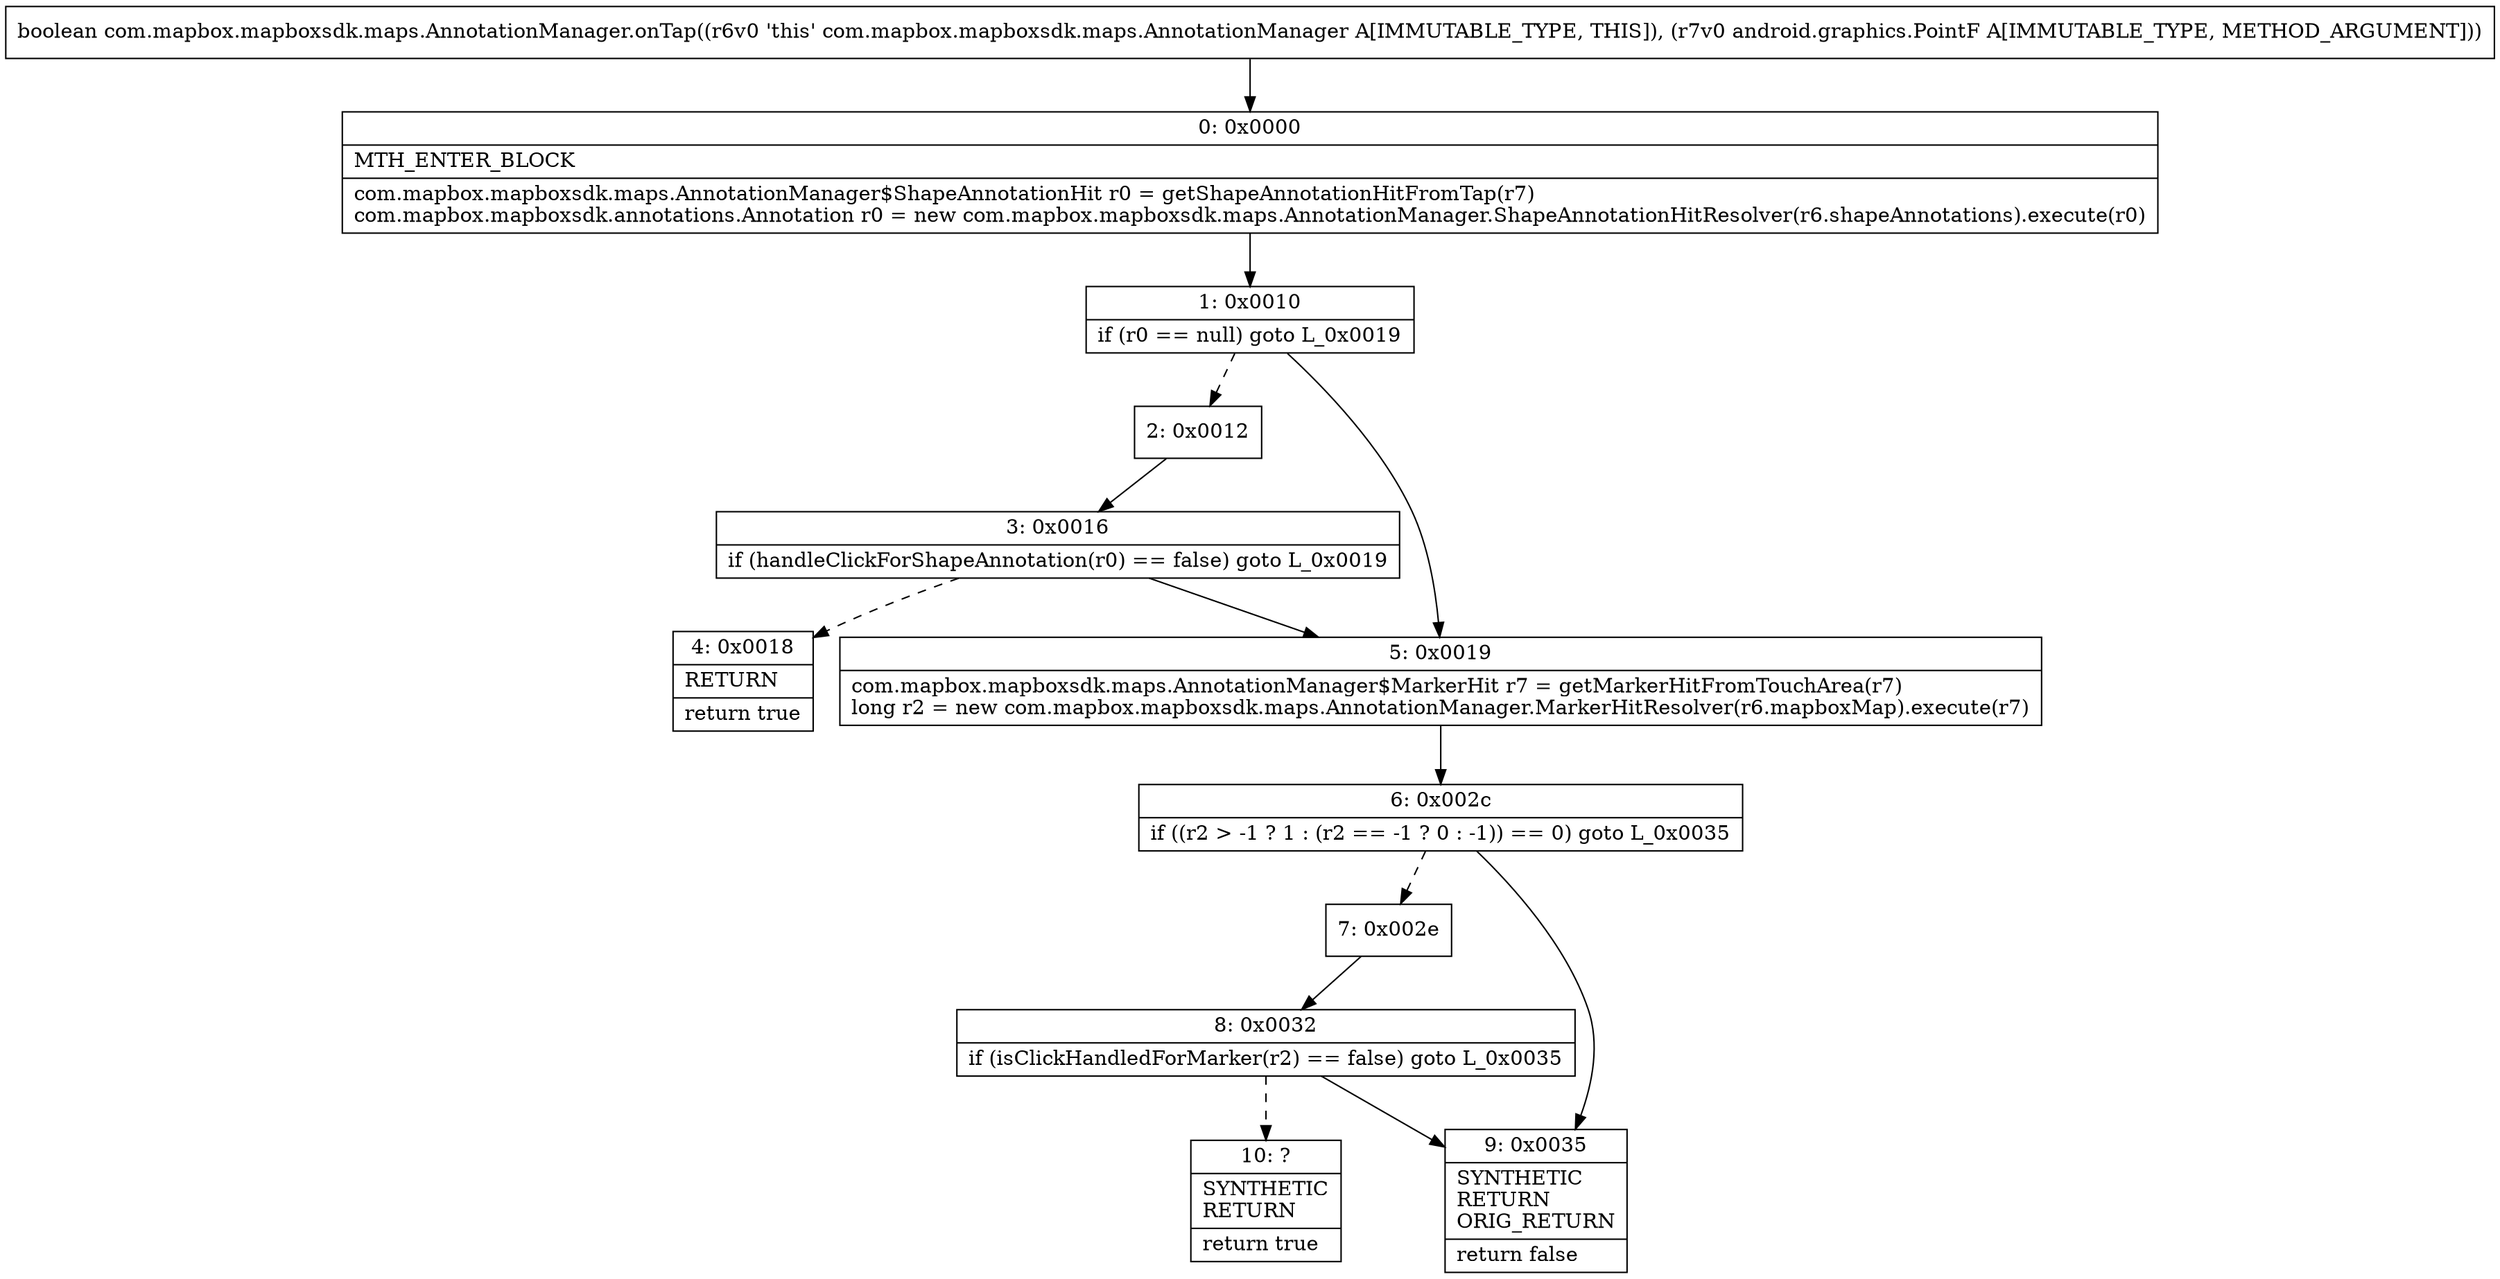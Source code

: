 digraph "CFG forcom.mapbox.mapboxsdk.maps.AnnotationManager.onTap(Landroid\/graphics\/PointF;)Z" {
Node_0 [shape=record,label="{0\:\ 0x0000|MTH_ENTER_BLOCK\l|com.mapbox.mapboxsdk.maps.AnnotationManager$ShapeAnnotationHit r0 = getShapeAnnotationHitFromTap(r7)\lcom.mapbox.mapboxsdk.annotations.Annotation r0 = new com.mapbox.mapboxsdk.maps.AnnotationManager.ShapeAnnotationHitResolver(r6.shapeAnnotations).execute(r0)\l}"];
Node_1 [shape=record,label="{1\:\ 0x0010|if (r0 == null) goto L_0x0019\l}"];
Node_2 [shape=record,label="{2\:\ 0x0012}"];
Node_3 [shape=record,label="{3\:\ 0x0016|if (handleClickForShapeAnnotation(r0) == false) goto L_0x0019\l}"];
Node_4 [shape=record,label="{4\:\ 0x0018|RETURN\l|return true\l}"];
Node_5 [shape=record,label="{5\:\ 0x0019|com.mapbox.mapboxsdk.maps.AnnotationManager$MarkerHit r7 = getMarkerHitFromTouchArea(r7)\llong r2 = new com.mapbox.mapboxsdk.maps.AnnotationManager.MarkerHitResolver(r6.mapboxMap).execute(r7)\l}"];
Node_6 [shape=record,label="{6\:\ 0x002c|if ((r2 \> \-1 ? 1 : (r2 == \-1 ? 0 : \-1)) == 0) goto L_0x0035\l}"];
Node_7 [shape=record,label="{7\:\ 0x002e}"];
Node_8 [shape=record,label="{8\:\ 0x0032|if (isClickHandledForMarker(r2) == false) goto L_0x0035\l}"];
Node_9 [shape=record,label="{9\:\ 0x0035|SYNTHETIC\lRETURN\lORIG_RETURN\l|return false\l}"];
Node_10 [shape=record,label="{10\:\ ?|SYNTHETIC\lRETURN\l|return true\l}"];
MethodNode[shape=record,label="{boolean com.mapbox.mapboxsdk.maps.AnnotationManager.onTap((r6v0 'this' com.mapbox.mapboxsdk.maps.AnnotationManager A[IMMUTABLE_TYPE, THIS]), (r7v0 android.graphics.PointF A[IMMUTABLE_TYPE, METHOD_ARGUMENT])) }"];
MethodNode -> Node_0;
Node_0 -> Node_1;
Node_1 -> Node_2[style=dashed];
Node_1 -> Node_5;
Node_2 -> Node_3;
Node_3 -> Node_4[style=dashed];
Node_3 -> Node_5;
Node_5 -> Node_6;
Node_6 -> Node_7[style=dashed];
Node_6 -> Node_9;
Node_7 -> Node_8;
Node_8 -> Node_9;
Node_8 -> Node_10[style=dashed];
}

